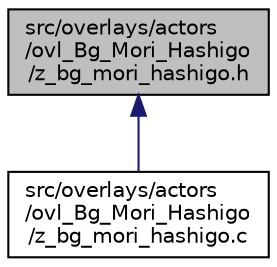 digraph "src/overlays/actors/ovl_Bg_Mori_Hashigo/z_bg_mori_hashigo.h"
{
 // LATEX_PDF_SIZE
  edge [fontname="Helvetica",fontsize="10",labelfontname="Helvetica",labelfontsize="10"];
  node [fontname="Helvetica",fontsize="10",shape=record];
  Node1 [label="src/overlays/actors\l/ovl_Bg_Mori_Hashigo\l/z_bg_mori_hashigo.h",height=0.2,width=0.4,color="black", fillcolor="grey75", style="filled", fontcolor="black",tooltip=" "];
  Node1 -> Node2 [dir="back",color="midnightblue",fontsize="10",style="solid",fontname="Helvetica"];
  Node2 [label="src/overlays/actors\l/ovl_Bg_Mori_Hashigo\l/z_bg_mori_hashigo.c",height=0.2,width=0.4,color="black", fillcolor="white", style="filled",URL="$d9/d20/z__bg__mori__hashigo_8c.html",tooltip=" "];
}
